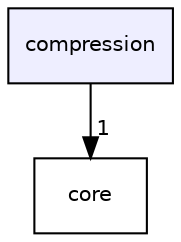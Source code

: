 digraph "compression" {
  compound=true
  node [ fontsize="10", fontname="Helvetica"];
  edge [ labelfontsize="10", labelfontname="Helvetica"];
  dir_088cf94c502ec4084bf39b8eb256ca2e [shape=box, label="compression", style="filled", fillcolor="#eeeeff", pencolor="black", URL="dir_088cf94c502ec4084bf39b8eb256ca2e.htm"];
  dir_4270bfced15e0e73154b13468c7c9ad9 [shape=box label="core" URL="dir_4270bfced15e0e73154b13468c7c9ad9.htm"];
  dir_088cf94c502ec4084bf39b8eb256ca2e->dir_4270bfced15e0e73154b13468c7c9ad9 [headlabel="1", labeldistance=1.5 headhref="dir_000001_000000.htm"];
}
